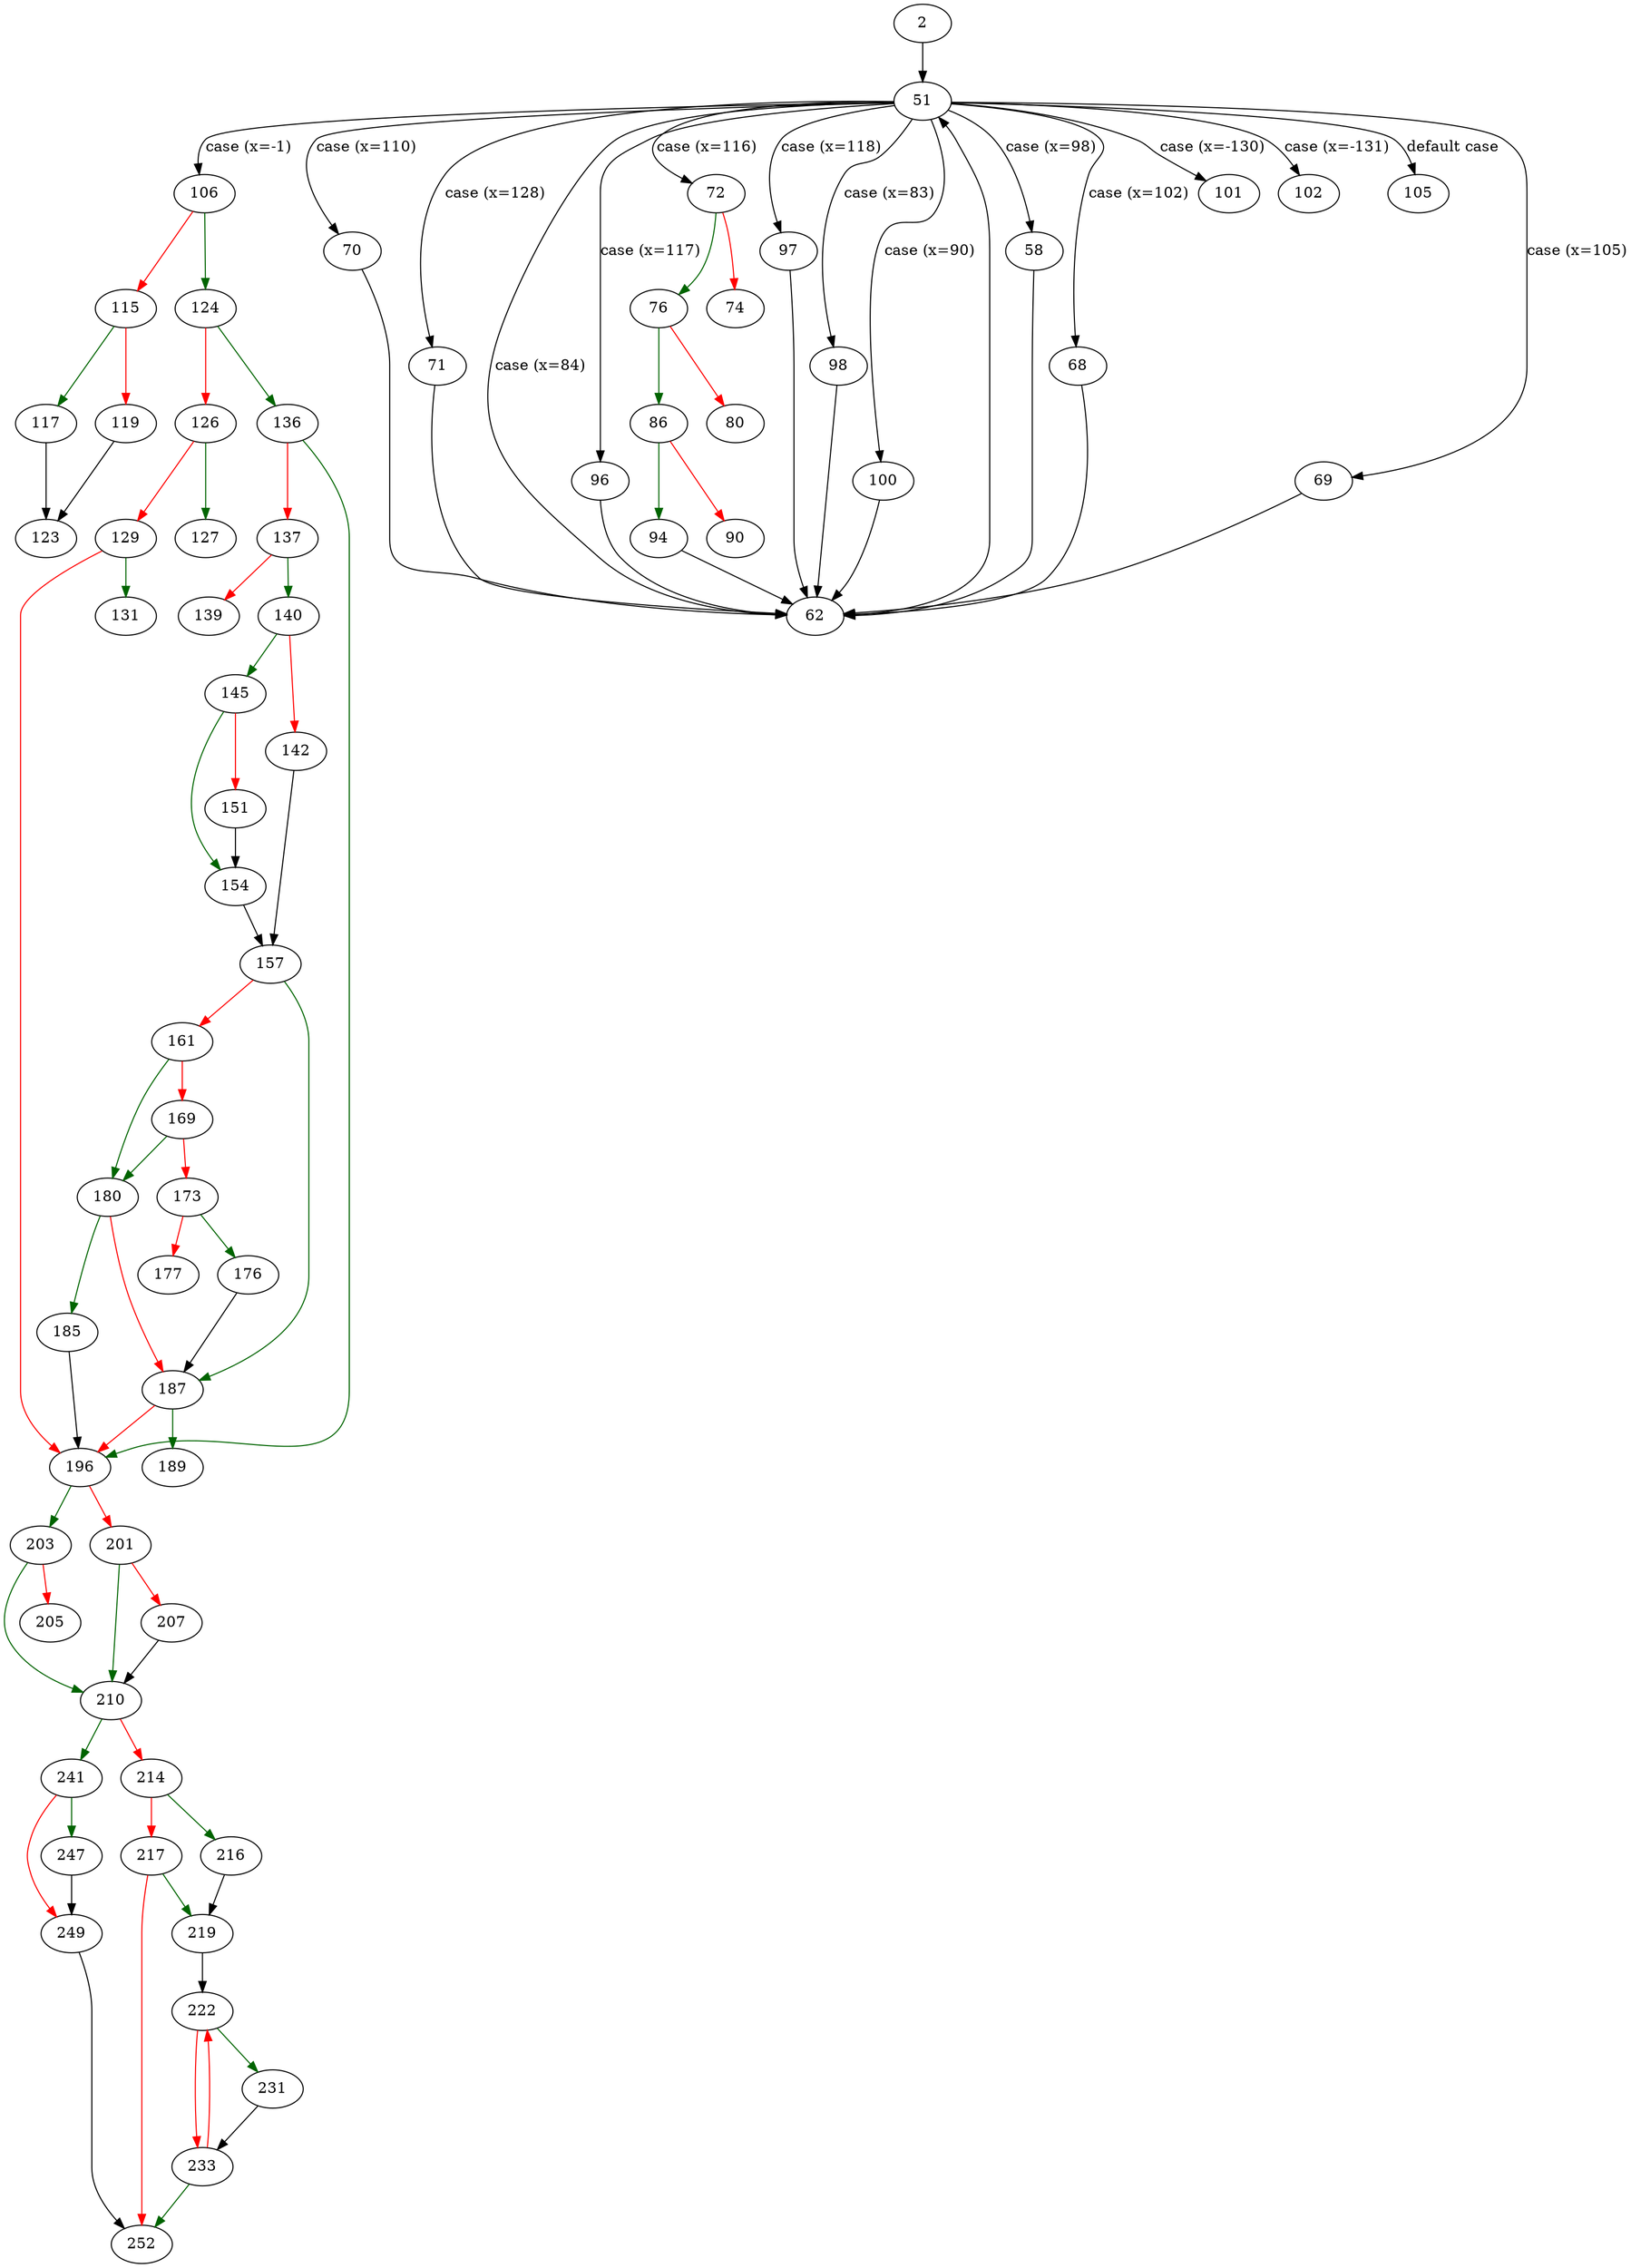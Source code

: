 strict digraph "main" {
	// Node definitions.
	2 [entry=true];
	51;
	106;
	58;
	68;
	69;
	70;
	71;
	72;
	62;
	96;
	97;
	98;
	100;
	101;
	102;
	105;
	76;
	74;
	86;
	80;
	94;
	90;
	124;
	115;
	117;
	119;
	123;
	136;
	126;
	127;
	129;
	131;
	196;
	137;
	140;
	139;
	145;
	142;
	157;
	154;
	151;
	187;
	161;
	180;
	169;
	173;
	176;
	177;
	185;
	189;
	203;
	201;
	210;
	207;
	205;
	241;
	214;
	216;
	217;
	219;
	252;
	222;
	231;
	233;
	247;
	249;

	// Edge definitions.
	2 -> 51;
	51 -> 106 [
		cond="case (x=-1)"
		label="case (x=-1)"
	];
	51 -> 58 [
		cond="case (x=98)"
		label="case (x=98)"
	];
	51 -> 68 [
		cond="case (x=102)"
		label="case (x=102)"
	];
	51 -> 69 [
		cond="case (x=105)"
		label="case (x=105)"
	];
	51 -> 70 [
		cond="case (x=110)"
		label="case (x=110)"
	];
	51 -> 71 [
		cond="case (x=128)"
		label="case (x=128)"
	];
	51 -> 72 [
		cond="case (x=116)"
		label="case (x=116)"
	];
	51 -> 62 [
		cond="case (x=84)"
		label="case (x=84)"
	];
	51 -> 96 [
		cond="case (x=117)"
		label="case (x=117)"
	];
	51 -> 97 [
		cond="case (x=118)"
		label="case (x=118)"
	];
	51 -> 98 [
		cond="case (x=83)"
		label="case (x=83)"
	];
	51 -> 100 [
		cond="case (x=90)"
		label="case (x=90)"
	];
	51 -> 101 [
		cond="case (x=-130)"
		label="case (x=-130)"
	];
	51 -> 102 [
		cond="case (x=-131)"
		label="case (x=-131)"
	];
	51 -> 105 [
		cond="default case"
		label="default case"
	];
	106 -> 124 [
		color=darkgreen
		cond=true
	];
	106 -> 115 [
		color=red
		cond=false
	];
	58 -> 62;
	68 -> 62;
	69 -> 62;
	70 -> 62;
	71 -> 62;
	72 -> 76 [
		color=darkgreen
		cond=true
	];
	72 -> 74 [
		color=red
		cond=false
	];
	62 -> 51;
	96 -> 62;
	97 -> 62;
	98 -> 62;
	100 -> 62;
	76 -> 86 [
		color=darkgreen
		cond=true
	];
	76 -> 80 [
		color=red
		cond=false
	];
	86 -> 94 [
		color=darkgreen
		cond=true
	];
	86 -> 90 [
		color=red
		cond=false
	];
	94 -> 62;
	124 -> 136 [
		color=darkgreen
		cond=true
	];
	124 -> 126 [
		color=red
		cond=false
	];
	115 -> 117 [
		color=darkgreen
		cond=true
	];
	115 -> 119 [
		color=red
		cond=false
	];
	117 -> 123;
	119 -> 123;
	136 -> 196 [
		color=darkgreen
		cond=true
	];
	136 -> 137 [
		color=red
		cond=false
	];
	126 -> 127 [
		color=darkgreen
		cond=true
	];
	126 -> 129 [
		color=red
		cond=false
	];
	129 -> 131 [
		color=darkgreen
		cond=true
	];
	129 -> 196 [
		color=red
		cond=false
	];
	196 -> 203 [
		color=darkgreen
		cond=true
	];
	196 -> 201 [
		color=red
		cond=false
	];
	137 -> 140 [
		color=darkgreen
		cond=true
	];
	137 -> 139 [
		color=red
		cond=false
	];
	140 -> 145 [
		color=darkgreen
		cond=true
	];
	140 -> 142 [
		color=red
		cond=false
	];
	145 -> 154 [
		color=darkgreen
		cond=true
	];
	145 -> 151 [
		color=red
		cond=false
	];
	142 -> 157;
	157 -> 187 [
		color=darkgreen
		cond=true
	];
	157 -> 161 [
		color=red
		cond=false
	];
	154 -> 157;
	151 -> 154;
	187 -> 196 [
		color=red
		cond=false
	];
	187 -> 189 [
		color=darkgreen
		cond=true
	];
	161 -> 180 [
		color=darkgreen
		cond=true
	];
	161 -> 169 [
		color=red
		cond=false
	];
	180 -> 187 [
		color=red
		cond=false
	];
	180 -> 185 [
		color=darkgreen
		cond=true
	];
	169 -> 180 [
		color=darkgreen
		cond=true
	];
	169 -> 173 [
		color=red
		cond=false
	];
	173 -> 176 [
		color=darkgreen
		cond=true
	];
	173 -> 177 [
		color=red
		cond=false
	];
	176 -> 187;
	185 -> 196;
	203 -> 210 [
		color=darkgreen
		cond=true
	];
	203 -> 205 [
		color=red
		cond=false
	];
	201 -> 210 [
		color=darkgreen
		cond=true
	];
	201 -> 207 [
		color=red
		cond=false
	];
	210 -> 241 [
		color=darkgreen
		cond=true
	];
	210 -> 214 [
		color=red
		cond=false
	];
	207 -> 210;
	241 -> 247 [
		color=darkgreen
		cond=true
	];
	241 -> 249 [
		color=red
		cond=false
	];
	214 -> 216 [
		color=darkgreen
		cond=true
	];
	214 -> 217 [
		color=red
		cond=false
	];
	216 -> 219;
	217 -> 219 [
		color=darkgreen
		cond=true
	];
	217 -> 252 [
		color=red
		cond=false
	];
	219 -> 222;
	222 -> 231 [
		color=darkgreen
		cond=true
	];
	222 -> 233 [
		color=red
		cond=false
	];
	231 -> 233;
	233 -> 252 [
		color=darkgreen
		cond=true
	];
	233 -> 222 [
		color=red
		cond=false
	];
	247 -> 249;
	249 -> 252;
}